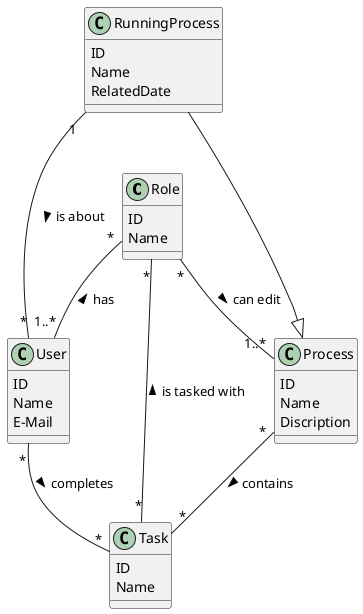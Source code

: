 @startuml

      class Role {
            ID
            Name           
      }

      class User {
            ID
            Name
            E-Mail

      }
      
      class Process{
            ID
            Name
            Discription      
      }

      class RunningProcess{
            ID
            Name
            RelatedDate       
      }

      class Task {
            ID
            Name
      }

      Role "*" -- "1..*" User : < has 
      Role "*" -- "1..*" Process : > can edit
      Process "*" -- "*" Task : > contains
      RunningProcess ---|> Process
      User "*" -- "*" Task : > completes
      Task "*" -- "*" Role : > is tasked with
      RunningProcess "1" -- "*" User :> is about



@enduml